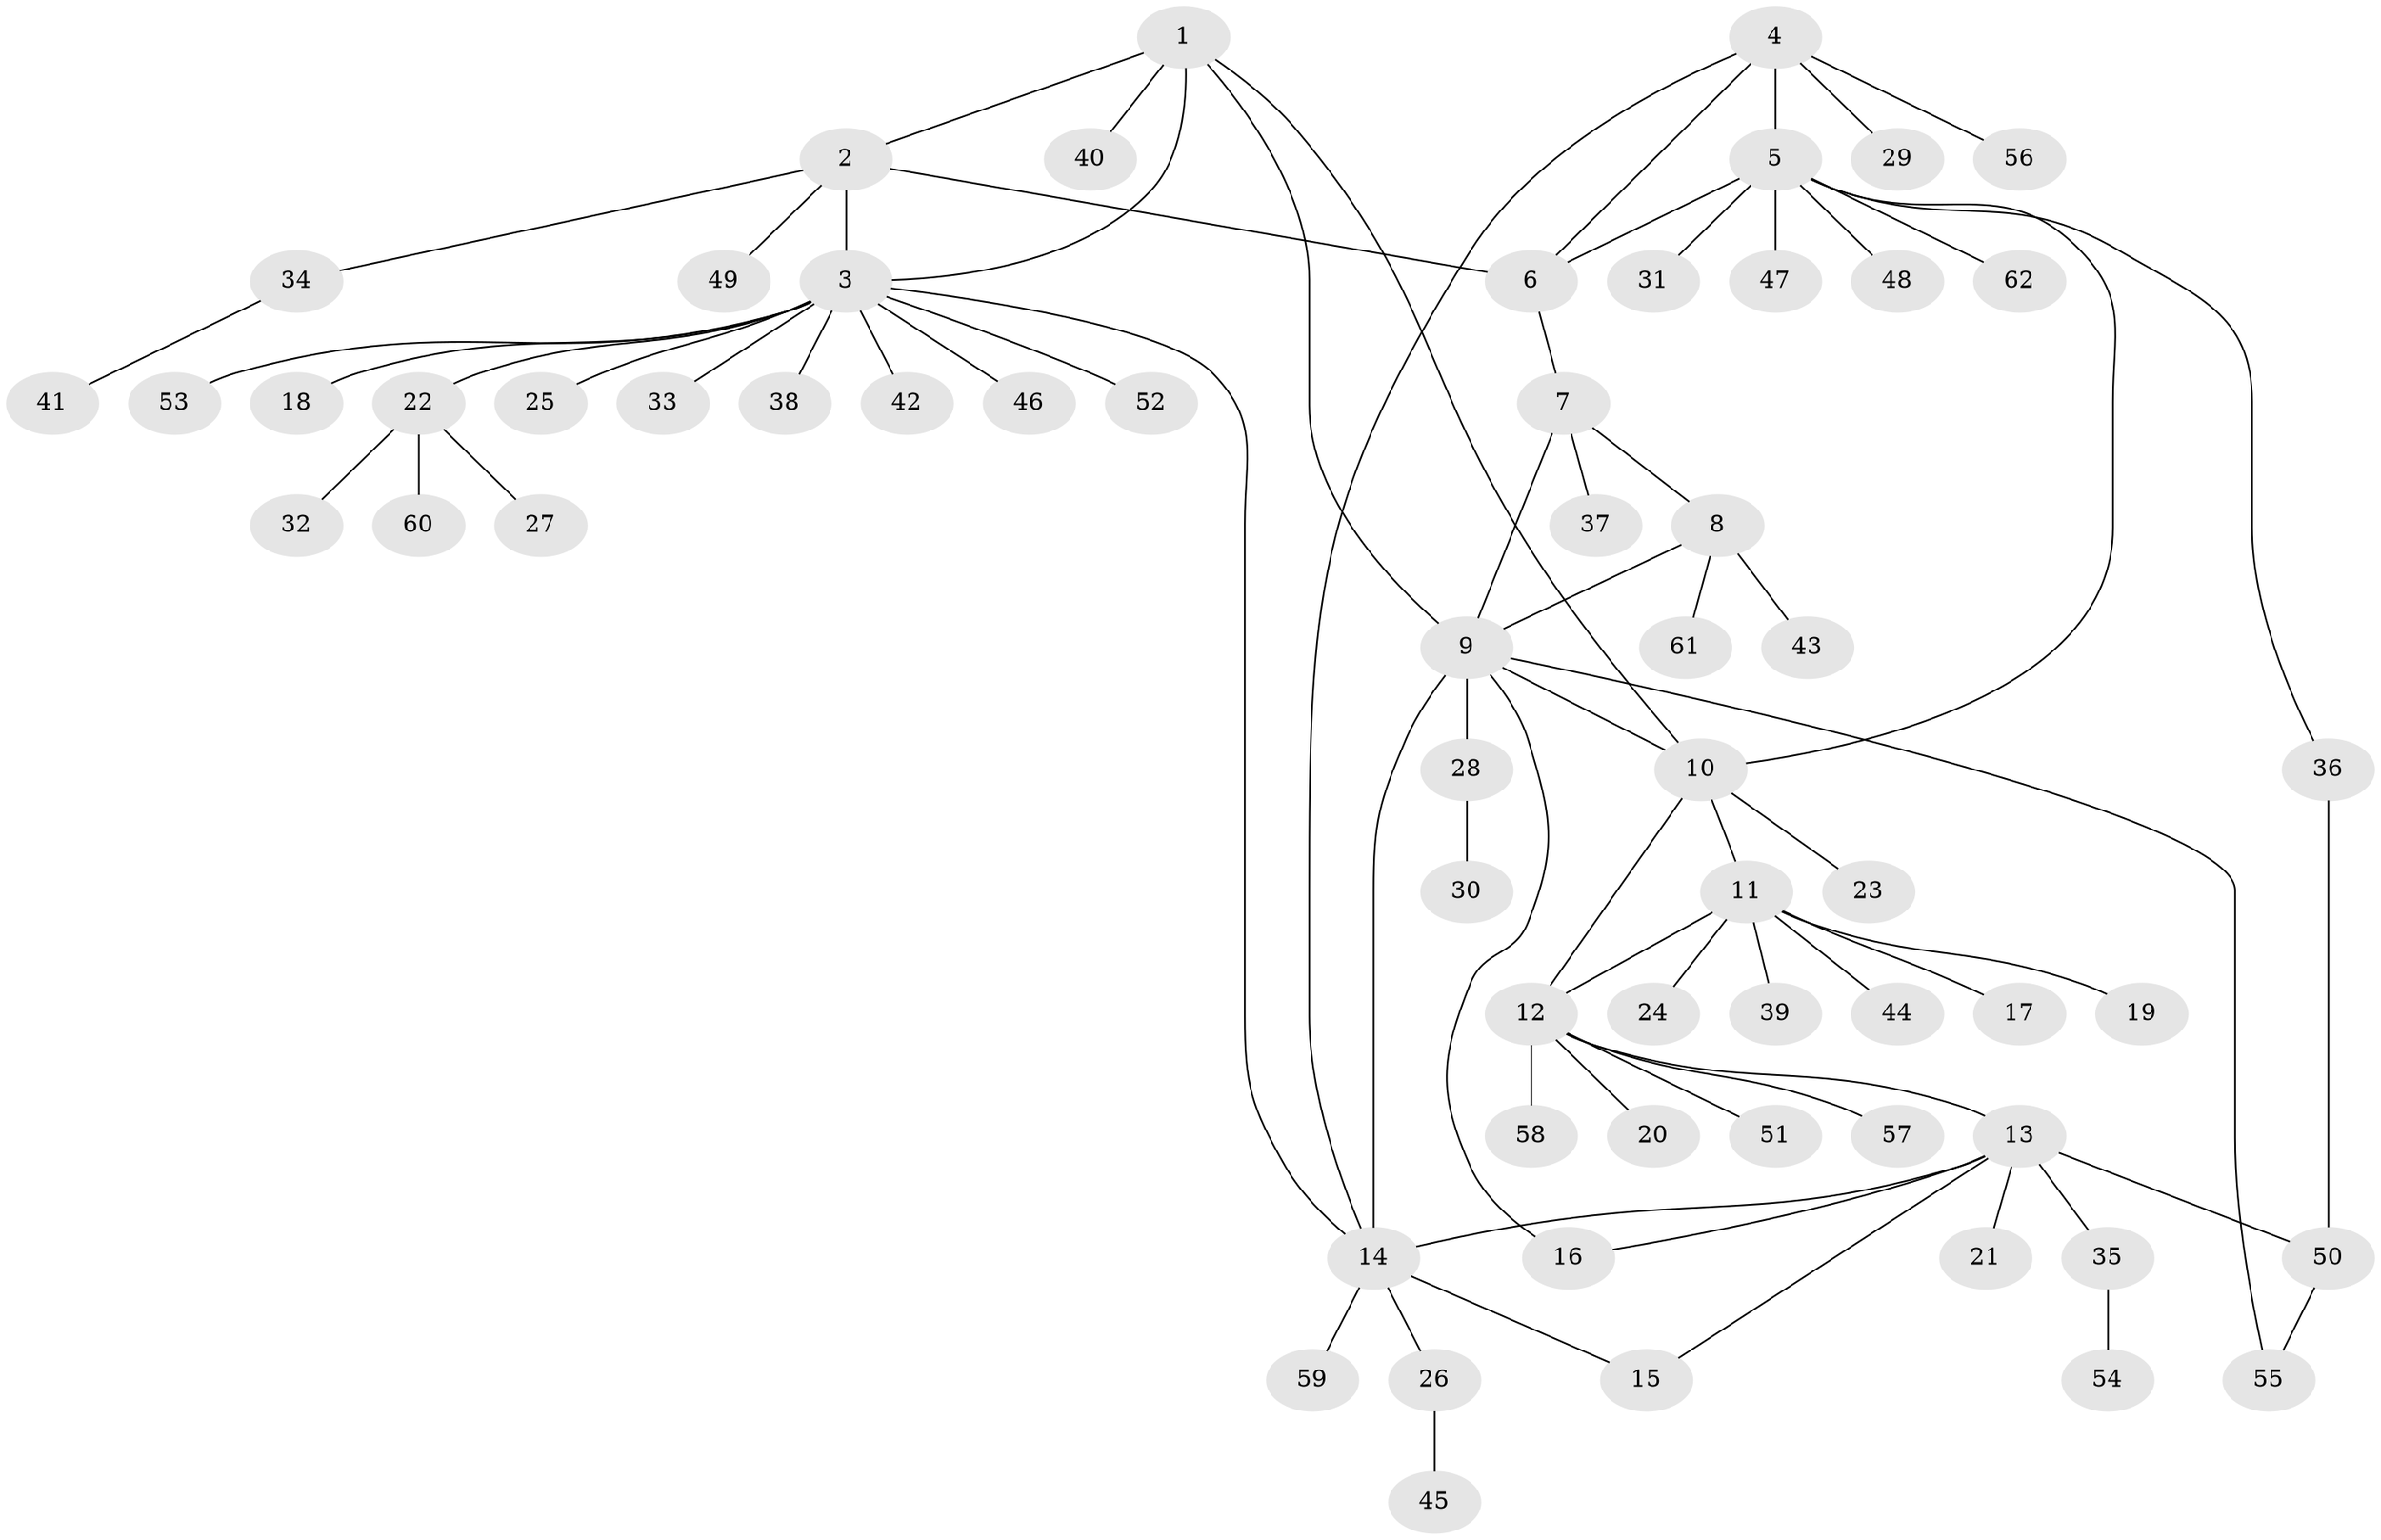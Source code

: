 // Generated by graph-tools (version 1.1) at 2025/02/03/09/25 03:02:41]
// undirected, 62 vertices, 75 edges
graph export_dot {
graph [start="1"]
  node [color=gray90,style=filled];
  1;
  2;
  3;
  4;
  5;
  6;
  7;
  8;
  9;
  10;
  11;
  12;
  13;
  14;
  15;
  16;
  17;
  18;
  19;
  20;
  21;
  22;
  23;
  24;
  25;
  26;
  27;
  28;
  29;
  30;
  31;
  32;
  33;
  34;
  35;
  36;
  37;
  38;
  39;
  40;
  41;
  42;
  43;
  44;
  45;
  46;
  47;
  48;
  49;
  50;
  51;
  52;
  53;
  54;
  55;
  56;
  57;
  58;
  59;
  60;
  61;
  62;
  1 -- 2;
  1 -- 3;
  1 -- 9;
  1 -- 10;
  1 -- 40;
  2 -- 3;
  2 -- 6;
  2 -- 34;
  2 -- 49;
  3 -- 14;
  3 -- 18;
  3 -- 22;
  3 -- 25;
  3 -- 33;
  3 -- 38;
  3 -- 42;
  3 -- 46;
  3 -- 52;
  3 -- 53;
  4 -- 5;
  4 -- 6;
  4 -- 14;
  4 -- 29;
  4 -- 56;
  5 -- 6;
  5 -- 10;
  5 -- 31;
  5 -- 36;
  5 -- 47;
  5 -- 48;
  5 -- 62;
  6 -- 7;
  7 -- 8;
  7 -- 9;
  7 -- 37;
  8 -- 9;
  8 -- 43;
  8 -- 61;
  9 -- 10;
  9 -- 14;
  9 -- 16;
  9 -- 28;
  9 -- 55;
  10 -- 11;
  10 -- 12;
  10 -- 23;
  11 -- 12;
  11 -- 17;
  11 -- 19;
  11 -- 24;
  11 -- 39;
  11 -- 44;
  12 -- 13;
  12 -- 20;
  12 -- 51;
  12 -- 57;
  12 -- 58;
  13 -- 14;
  13 -- 15;
  13 -- 16;
  13 -- 21;
  13 -- 35;
  13 -- 50;
  14 -- 15;
  14 -- 26;
  14 -- 59;
  22 -- 27;
  22 -- 32;
  22 -- 60;
  26 -- 45;
  28 -- 30;
  34 -- 41;
  35 -- 54;
  36 -- 50;
  50 -- 55;
}
